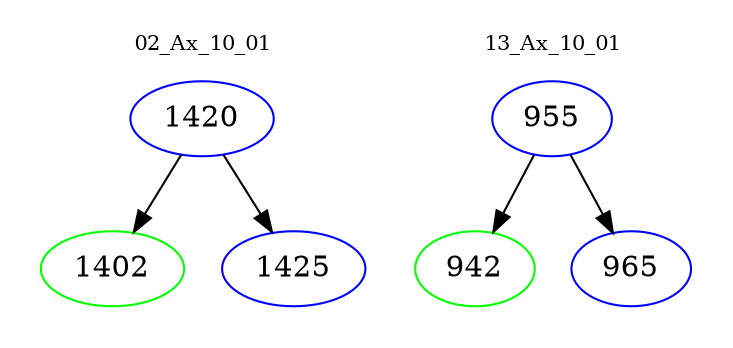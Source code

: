 digraph{
subgraph cluster_0 {
color = white
label = "02_Ax_10_01";
fontsize=10;
T0_1420 [label="1420", color="blue"]
T0_1420 -> T0_1402 [color="black"]
T0_1402 [label="1402", color="green"]
T0_1420 -> T0_1425 [color="black"]
T0_1425 [label="1425", color="blue"]
}
subgraph cluster_1 {
color = white
label = "13_Ax_10_01";
fontsize=10;
T1_955 [label="955", color="blue"]
T1_955 -> T1_942 [color="black"]
T1_942 [label="942", color="green"]
T1_955 -> T1_965 [color="black"]
T1_965 [label="965", color="blue"]
}
}
